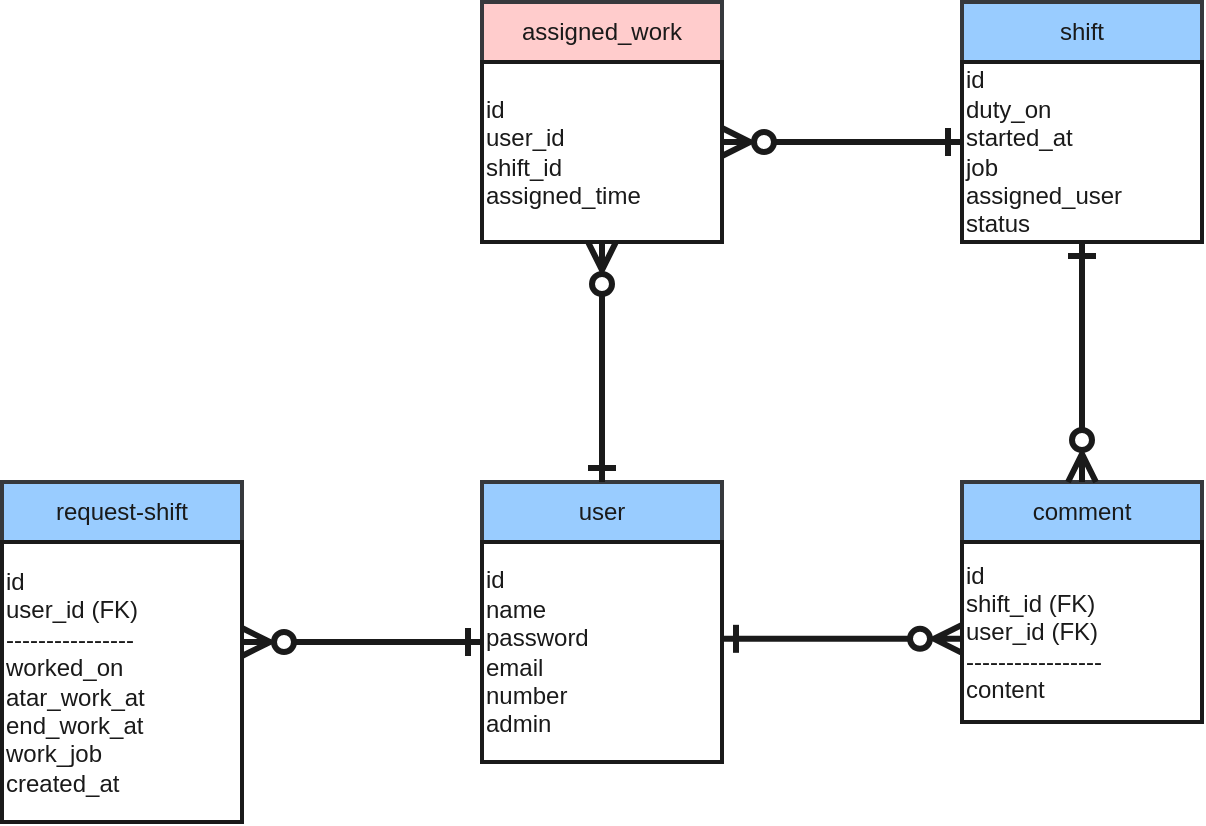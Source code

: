 <mxfile version="21.3.4" type="device">
  <diagram name="ページ1" id="f7V_g5PhUMW6J_df7KxU">
    <mxGraphModel dx="1243" dy="872" grid="1" gridSize="10" guides="1" tooltips="1" connect="1" arrows="1" fold="1" page="1" pageScale="1" pageWidth="827" pageHeight="1169" background="#ffffff" math="0" shadow="0">
      <root>
        <mxCell id="0" />
        <mxCell id="1" parent="0" />
        <mxCell id="2O8WGX2i6UkIXGazLuS_-1" value="assigned_work" style="rounded=0;whiteSpace=wrap;html=1;strokeColor=#36393D;fillColor=#ffcccc;fontColor=#1A1A1A;strokeWidth=2;" vertex="1" parent="1">
          <mxGeometry x="240" y="40" width="120" height="30" as="geometry" />
        </mxCell>
        <mxCell id="2O8WGX2i6UkIXGazLuS_-3" value="id&lt;br&gt;user_id&lt;br&gt;shift_id&lt;br&gt;assigned_time" style="rounded=0;whiteSpace=wrap;html=1;fillColor=none;labelBackgroundColor=none;strokeColor=#1A1A1A;strokeWidth=2;fontColor=#1A1A1A;fontStyle=0;align=left;labelPosition=center;verticalLabelPosition=middle;verticalAlign=middle;horizontal=1;" vertex="1" parent="1">
          <mxGeometry x="240" y="70" width="120" height="90" as="geometry" />
        </mxCell>
        <mxCell id="2O8WGX2i6UkIXGazLuS_-4" value="shift" style="rounded=0;whiteSpace=wrap;html=1;strokeColor=#36393D;fillColor=#99CCFF;fontColor=#1A1A1A;strokeWidth=2;" vertex="1" parent="1">
          <mxGeometry x="480" y="40" width="120" height="30" as="geometry" />
        </mxCell>
        <mxCell id="2O8WGX2i6UkIXGazLuS_-5" value="id&lt;br&gt;duty_on&lt;br&gt;started_at&lt;br&gt;job&lt;br&gt;assigned_user&lt;br&gt;status" style="rounded=0;whiteSpace=wrap;html=1;fillColor=none;labelBackgroundColor=none;strokeColor=#1A1A1A;strokeWidth=2;fontColor=#1A1A1A;fontStyle=0;align=left;labelPosition=center;verticalLabelPosition=middle;verticalAlign=middle;horizontal=1;" vertex="1" parent="1">
          <mxGeometry x="480" y="70" width="120" height="90" as="geometry" />
        </mxCell>
        <mxCell id="2O8WGX2i6UkIXGazLuS_-7" value="comment" style="rounded=0;whiteSpace=wrap;html=1;strokeColor=#36393D;fillColor=#99CCFF;fontColor=#1A1A1A;strokeWidth=2;" vertex="1" parent="1">
          <mxGeometry x="480" y="280" width="120" height="30" as="geometry" />
        </mxCell>
        <mxCell id="2O8WGX2i6UkIXGazLuS_-8" value="id&lt;br&gt;shift_id (FK)&lt;br&gt;user_id (FK)&lt;br&gt;-----------------&lt;br&gt;content" style="rounded=0;whiteSpace=wrap;html=1;fillColor=none;labelBackgroundColor=none;strokeColor=#1A1A1A;strokeWidth=2;fontColor=#1A1A1A;fontStyle=0;align=left;labelPosition=center;verticalLabelPosition=middle;verticalAlign=middle;horizontal=1;" vertex="1" parent="1">
          <mxGeometry x="480" y="310" width="120" height="90" as="geometry" />
        </mxCell>
        <mxCell id="2O8WGX2i6UkIXGazLuS_-11" value="user" style="rounded=0;whiteSpace=wrap;html=1;strokeColor=#36393D;fillColor=#99CCFF;fontColor=#1A1A1A;strokeWidth=2;" vertex="1" parent="1">
          <mxGeometry x="240" y="280" width="120" height="30" as="geometry" />
        </mxCell>
        <mxCell id="2O8WGX2i6UkIXGazLuS_-12" value="id&lt;br&gt;name&lt;br&gt;password&lt;br&gt;email&lt;br&gt;number&lt;br&gt;admin" style="rounded=0;whiteSpace=wrap;html=1;fillColor=none;labelBackgroundColor=none;strokeColor=#1A1A1A;strokeWidth=2;fontColor=#1A1A1A;fontStyle=0;align=left;labelPosition=center;verticalLabelPosition=middle;verticalAlign=middle;horizontal=1;" vertex="1" parent="1">
          <mxGeometry x="240" y="310" width="120" height="110" as="geometry" />
        </mxCell>
        <mxCell id="2O8WGX2i6UkIXGazLuS_-13" value="request-shift" style="rounded=0;whiteSpace=wrap;html=1;strokeColor=#36393D;fillColor=#99CCFF;fontColor=#1A1A1A;strokeWidth=2;" vertex="1" parent="1">
          <mxGeometry y="280" width="120" height="30" as="geometry" />
        </mxCell>
        <mxCell id="2O8WGX2i6UkIXGazLuS_-14" value="id&lt;br&gt;user_id (FK)&lt;br&gt;----------------&lt;br&gt;worked_on&lt;br&gt;atar_work_at&lt;br&gt;end_work_at&lt;br&gt;work_job&lt;br&gt;created_at" style="rounded=0;whiteSpace=wrap;html=1;fillColor=none;labelBackgroundColor=none;strokeColor=#1A1A1A;strokeWidth=2;fontColor=#1A1A1A;fontStyle=0;align=left;labelPosition=center;verticalLabelPosition=middle;verticalAlign=middle;horizontal=1;" vertex="1" parent="1">
          <mxGeometry y="310" width="120" height="140" as="geometry" />
        </mxCell>
        <mxCell id="2O8WGX2i6UkIXGazLuS_-24" value="" style="fontSize=12;html=1;endArrow=ERzeroToMany;rounded=0;strokeColor=#1A1A1A;exitX=0.5;exitY=0;exitDx=0;exitDy=0;entryX=0.5;entryY=1;entryDx=0;entryDy=0;endFill=0;startArrow=ERone;startFill=0;strokeWidth=3;sourcePerimeterSpacing=0;targetPerimeterSpacing=0;endSize=10;startSize=10;" edge="1" parent="1" source="2O8WGX2i6UkIXGazLuS_-11" target="2O8WGX2i6UkIXGazLuS_-3">
          <mxGeometry width="100" height="100" relative="1" as="geometry">
            <mxPoint x="300" y="270" as="sourcePoint" />
            <mxPoint x="300" y="170" as="targetPoint" />
          </mxGeometry>
        </mxCell>
        <mxCell id="2O8WGX2i6UkIXGazLuS_-25" value="" style="fontSize=12;html=1;endArrow=ERzeroToMany;rounded=0;strokeColor=#1A1A1A;exitX=0;exitY=0.455;exitDx=0;exitDy=0;endFill=0;startArrow=ERone;startFill=0;strokeWidth=3;sourcePerimeterSpacing=0;targetPerimeterSpacing=0;endSize=10;startSize=10;exitPerimeter=0;" edge="1" parent="1" source="2O8WGX2i6UkIXGazLuS_-12">
          <mxGeometry width="100" height="100" relative="1" as="geometry">
            <mxPoint x="220" y="370" as="sourcePoint" />
            <mxPoint x="120" y="360" as="targetPoint" />
          </mxGeometry>
        </mxCell>
        <mxCell id="2O8WGX2i6UkIXGazLuS_-26" value="" style="fontSize=12;html=1;endArrow=ERzeroToMany;rounded=0;strokeColor=#1A1A1A;exitX=0;exitY=0.455;exitDx=0;exitDy=0;endFill=0;startArrow=ERone;startFill=0;strokeWidth=3;sourcePerimeterSpacing=0;targetPerimeterSpacing=0;endSize=10;startSize=10;exitPerimeter=0;" edge="1" parent="1">
          <mxGeometry width="100" height="100" relative="1" as="geometry">
            <mxPoint x="360" y="358.41" as="sourcePoint" />
            <mxPoint x="480" y="358.41" as="targetPoint" />
          </mxGeometry>
        </mxCell>
        <mxCell id="2O8WGX2i6UkIXGazLuS_-27" value="" style="fontSize=12;html=1;endArrow=ERzeroToMany;rounded=0;strokeColor=#1A1A1A;exitX=0;exitY=0.455;exitDx=0;exitDy=0;endFill=0;startArrow=ERone;startFill=0;strokeWidth=3;sourcePerimeterSpacing=0;targetPerimeterSpacing=0;endSize=10;startSize=10;exitPerimeter=0;" edge="1" parent="1">
          <mxGeometry width="100" height="100" relative="1" as="geometry">
            <mxPoint x="480" y="110" as="sourcePoint" />
            <mxPoint x="360" y="110" as="targetPoint" />
          </mxGeometry>
        </mxCell>
        <mxCell id="2O8WGX2i6UkIXGazLuS_-28" value="" style="fontSize=12;html=1;endArrow=ERzeroToMany;rounded=0;strokeColor=#1A1A1A;exitX=0.5;exitY=1;exitDx=0;exitDy=0;endFill=0;startArrow=ERone;startFill=0;strokeWidth=3;sourcePerimeterSpacing=0;targetPerimeterSpacing=0;endSize=10;startSize=10;entryX=0.5;entryY=0;entryDx=0;entryDy=0;" edge="1" parent="1" source="2O8WGX2i6UkIXGazLuS_-5" target="2O8WGX2i6UkIXGazLuS_-7">
          <mxGeometry width="100" height="100" relative="1" as="geometry">
            <mxPoint x="460" y="230" as="sourcePoint" />
            <mxPoint x="580" y="230" as="targetPoint" />
          </mxGeometry>
        </mxCell>
      </root>
    </mxGraphModel>
  </diagram>
</mxfile>
